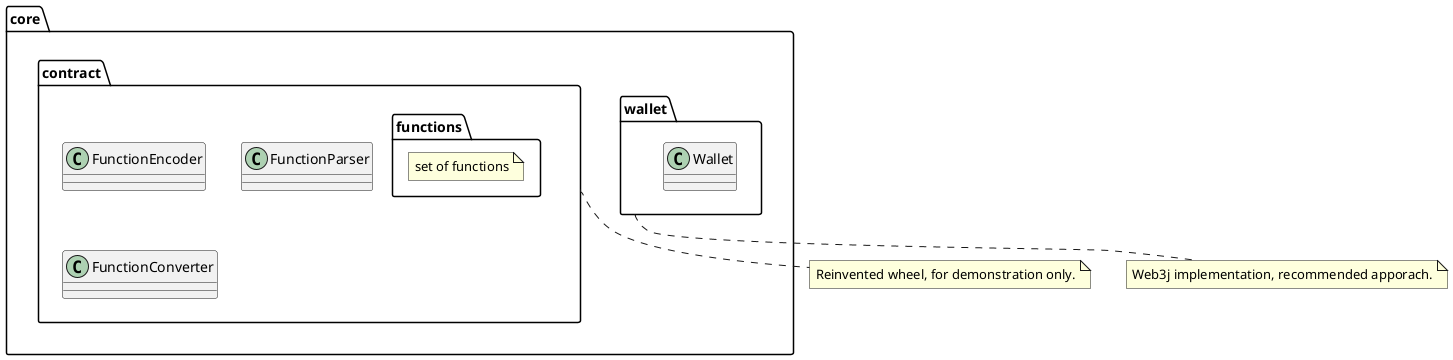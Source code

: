 @startuml


package core.contract {
class FunctionEncoder
class FunctionParser
class FunctionConverter
package functions {
    note "set of functions" as n3
}


}
note "Reinvented wheel, for demonstration only." as n1
core.contract .. n1




package core.wallet {
class Wallet

}
note "Web3j implementation, recommended apporach." as n2
core.wallet .. n2



@enduml
